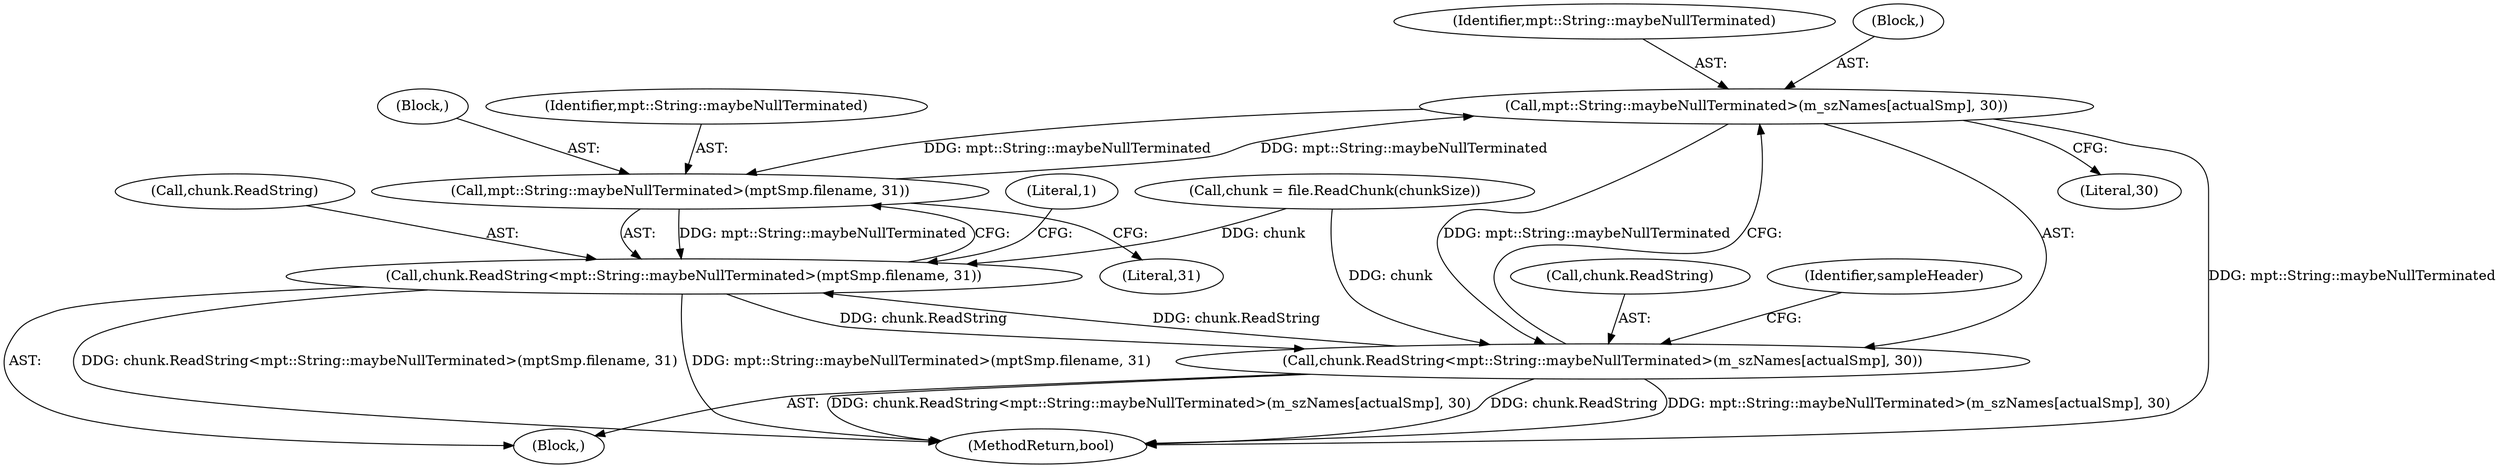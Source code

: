 digraph "0_openmpt_61fc6d3030a4d4283105cb5fb46b27b42fa5575e_1@array" {
"1000291" [label="(Call,mpt::String::maybeNullTerminated>(m_szNames[actualSmp], 30))"];
"1000278" [label="(Call,mpt::String::maybeNullTerminated>(mptSmp.filename, 31))"];
"1000291" [label="(Call,mpt::String::maybeNullTerminated>(m_szNames[actualSmp], 30))"];
"1000274" [label="(Call,chunk.ReadString<mpt::String::maybeNullTerminated>(mptSmp.filename, 31))"];
"1000287" [label="(Call,chunk.ReadString<mpt::String::maybeNullTerminated>(m_szNames[actualSmp], 30))"];
"1002182" [label="(MethodReturn,bool)"];
"1000274" [label="(Call,chunk.ReadString<mpt::String::maybeNullTerminated>(mptSmp.filename, 31))"];
"1000286" [label="(Literal,1)"];
"1000292" [label="(Identifier,mpt::String::maybeNullTerminated)"];
"1000291" [label="(Call,mpt::String::maybeNullTerminated>(m_szNames[actualSmp], 30))"];
"1000279" [label="(Identifier,mpt::String::maybeNullTerminated)"];
"1000280" [label="(Block,)"];
"1000297" [label="(Literal,30)"];
"1000287" [label="(Call,chunk.ReadString<mpt::String::maybeNullTerminated>(m_szNames[actualSmp], 30))"];
"1000273" [label="(Block,)"];
"1000248" [label="(Call,chunk = file.ReadChunk(chunkSize))"];
"1000288" [label="(Call,chunk.ReadString)"];
"1000284" [label="(Literal,31)"];
"1000275" [label="(Call,chunk.ReadString)"];
"1000278" [label="(Call,mpt::String::maybeNullTerminated>(mptSmp.filename, 31))"];
"1000293" [label="(Block,)"];
"1000327" [label="(Identifier,sampleHeader)"];
"1000291" -> "1000287"  [label="AST: "];
"1000291" -> "1000297"  [label="CFG: "];
"1000292" -> "1000291"  [label="AST: "];
"1000293" -> "1000291"  [label="AST: "];
"1000287" -> "1000291"  [label="CFG: "];
"1000291" -> "1002182"  [label="DDG: mpt::String::maybeNullTerminated"];
"1000291" -> "1000278"  [label="DDG: mpt::String::maybeNullTerminated"];
"1000291" -> "1000287"  [label="DDG: mpt::String::maybeNullTerminated"];
"1000278" -> "1000291"  [label="DDG: mpt::String::maybeNullTerminated"];
"1000278" -> "1000274"  [label="AST: "];
"1000278" -> "1000284"  [label="CFG: "];
"1000279" -> "1000278"  [label="AST: "];
"1000280" -> "1000278"  [label="AST: "];
"1000274" -> "1000278"  [label="CFG: "];
"1000278" -> "1000274"  [label="DDG: mpt::String::maybeNullTerminated"];
"1000274" -> "1000273"  [label="AST: "];
"1000275" -> "1000274"  [label="AST: "];
"1000286" -> "1000274"  [label="CFG: "];
"1000274" -> "1002182"  [label="DDG: chunk.ReadString<mpt::String::maybeNullTerminated>(mptSmp.filename, 31)"];
"1000274" -> "1002182"  [label="DDG: mpt::String::maybeNullTerminated>(mptSmp.filename, 31)"];
"1000287" -> "1000274"  [label="DDG: chunk.ReadString"];
"1000248" -> "1000274"  [label="DDG: chunk"];
"1000274" -> "1000287"  [label="DDG: chunk.ReadString"];
"1000287" -> "1000273"  [label="AST: "];
"1000288" -> "1000287"  [label="AST: "];
"1000327" -> "1000287"  [label="CFG: "];
"1000287" -> "1002182"  [label="DDG: mpt::String::maybeNullTerminated>(m_szNames[actualSmp], 30)"];
"1000287" -> "1002182"  [label="DDG: chunk.ReadString<mpt::String::maybeNullTerminated>(m_szNames[actualSmp], 30)"];
"1000287" -> "1002182"  [label="DDG: chunk.ReadString"];
"1000248" -> "1000287"  [label="DDG: chunk"];
}
